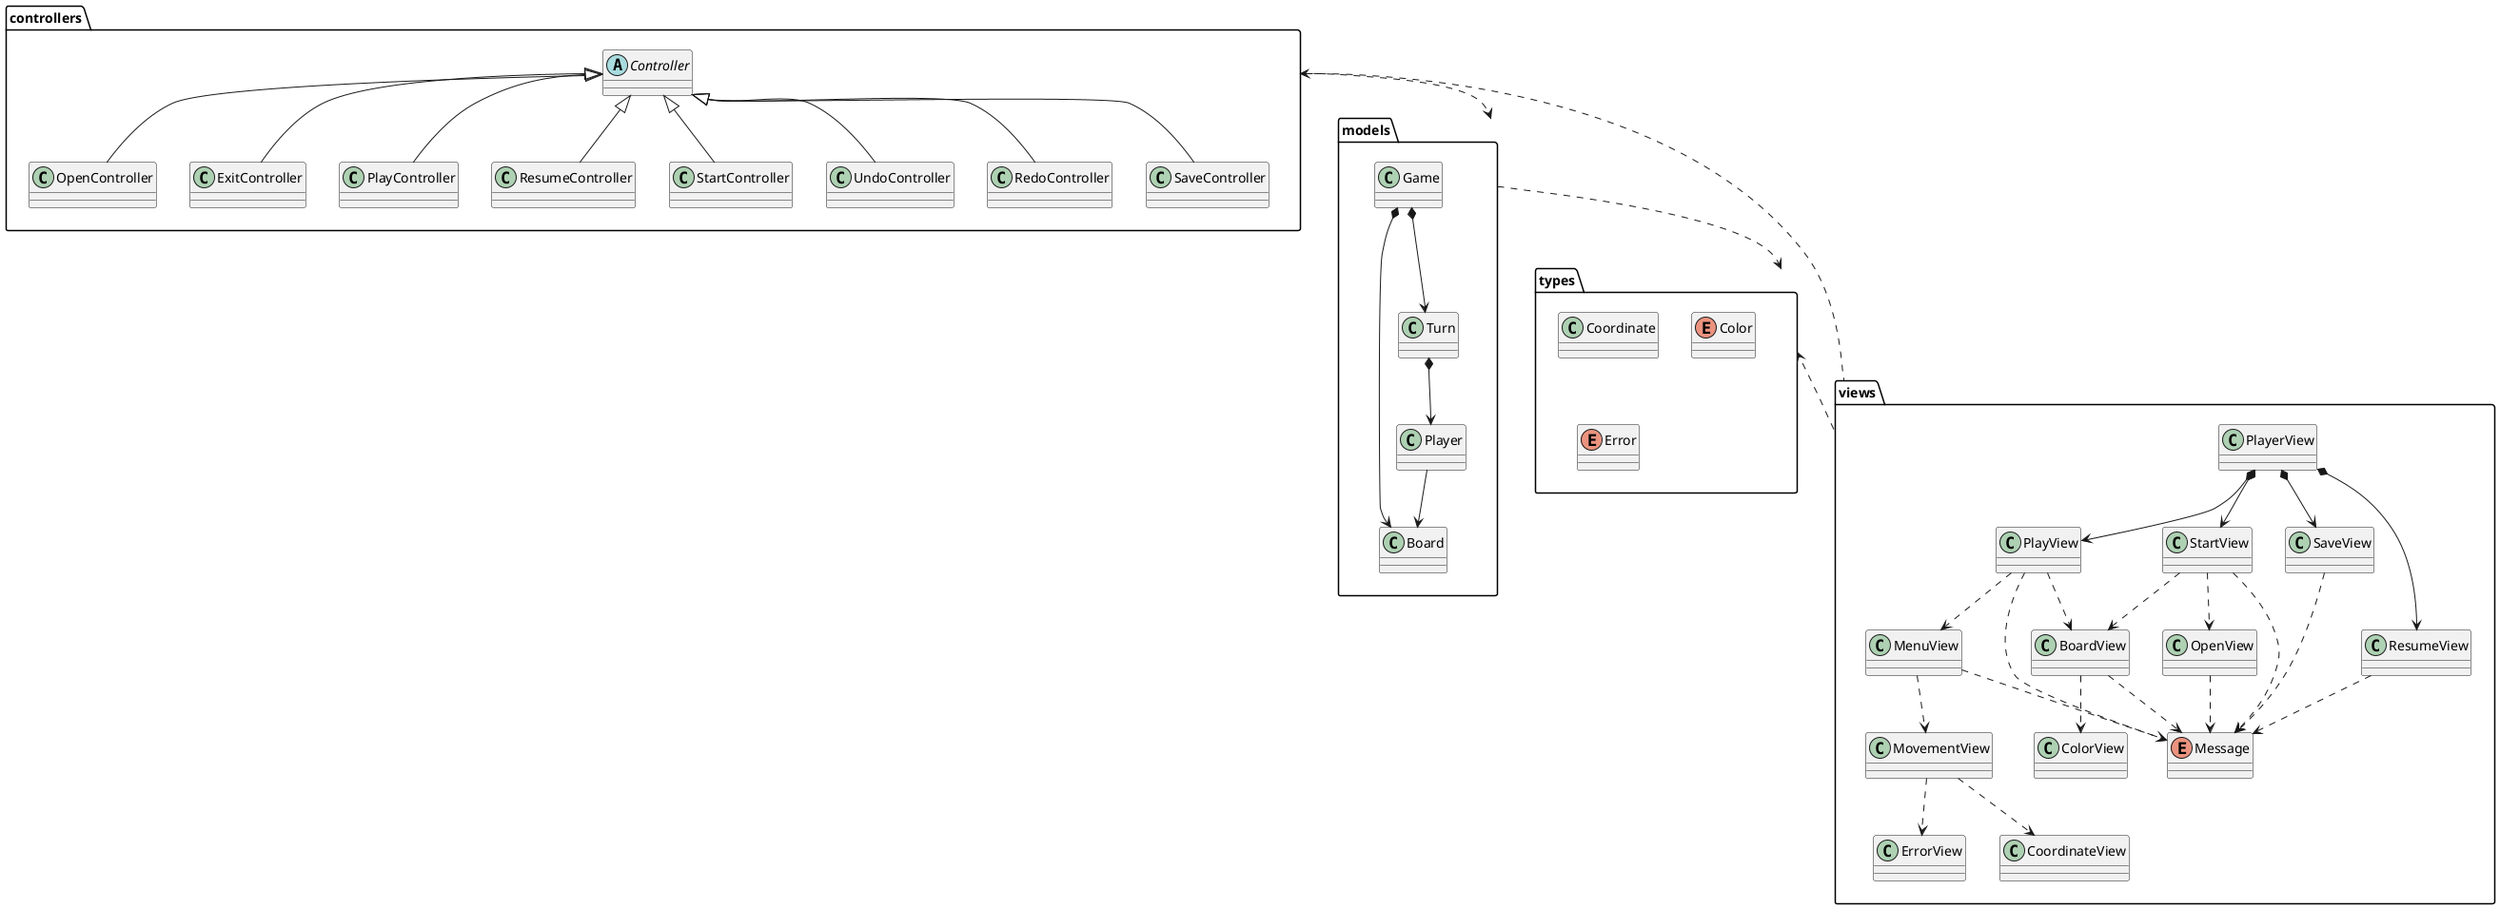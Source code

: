@startuml analisis
package controllers  { }


package models  { }

package types  { }


package views { }
controllers .down.> models
models .down.> types
views .up.> controllers
views .up.> types

class  models.Board{

}

class  models.Game{

}

class  models.Player{

}

class  models.Turn{

}

class  types.Coordinate{

}

enum  types.Color{

}

enum  types.Error{

}

abstract class  controllers.Controller{

}

class  controllers.PlayController{

}

class  controllers.ResumeController{

}

class  controllers.StartController{

}

class  controllers.UndoController{

}

class  controllers.RedoController{

}

class  controllers.SaveController{

}

class  controllers.OpenController{

}

class  controllers.ExitController{

}

class  views.BoardView{

}

class  views.ErrorView{

}

class  views.PlayView{

}

class  views.ResumeView{

}

class views.StartView{

}

class  views.MovementView{

}

class  views.ColorView{

}

enum  views.Message{

}

class  views.PlayerView{

}

class views.CoordinateView {

}

class views.MenuView {

}

class views.OpenView {

}

class views.SaveView {

}

views.PlayView ..> views.MenuView
views.PlayerView *-down-> views.StartView
views.PlayerView *-down-> views.PlayView
views.PlayerView *-down-> views.ResumeView
views.PlayerView *-down-> views.SaveView
views.StartView ..> views.Message
views.StartView ..> views.OpenView
views.OpenView ..> views.Message
views.SaveView ..> views.Message
views.StartView ..> views.BoardView
views.BoardView ..> views.ColorView
views.BoardView ..> views.Message
views.PlayView ..> views.Message
views.PlayView ..> views.BoardView
views.MenuView ..> views.MovementView
views.MenuView ..> views.Message
views.MovementView ..> views.ErrorView
views.ResumeView ..> views.Message
views.MovementView ..> views.CoordinateView

controllers.Controller <|-- controllers.StartController
controllers.Controller <|-- controllers.PlayController
controllers.Controller <|-- controllers.ResumeController
controllers.Controller <|-- controllers.UndoController
controllers.Controller <|-- controllers.RedoController
controllers.Controller <|-- controllers.ExitController
controllers.Controller <|-- controllers.SaveController
controllers.Controller <|-- controllers.OpenController

models.Game *-down-> models.Turn
models.Game *-down-> models.Board
models.Turn *-down-> models.Player
models.Player --> models.Board
@enduml
